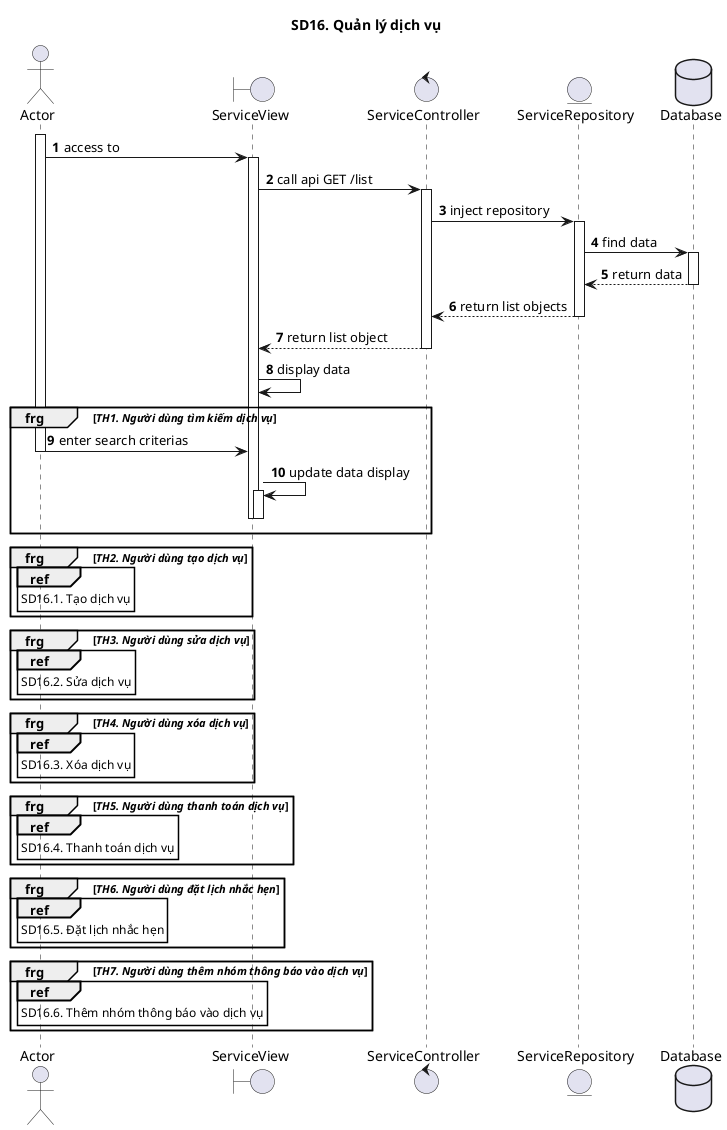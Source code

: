 @startuml SQ
autonumber
title SD16. Quản lý dịch vụ
actor "Actor" as actor
boundary "ServiceView" as view
control "ServiceController" as controller
entity "ServiceRepository" as model
database "Database" as database
activate actor
actor -> view : access to
activate view
view -> controller : call api GET /list
activate controller
controller -> model : inject repository
activate model
model -> database : find data
activate database
database --> model : return data
deactivate database
model --> controller: return list objects
deactivate model
controller --> view : return list object
deactivate controller
view -> view: display data
group frg [//TH1. Người dùng tìm kiếm dịch vụ//]
actor -> view : enter search criterias
deactivate actor
view -> view: update data display
activate view
deactivate view
deactivate view
end
group frg [//TH2. Người dùng tạo dịch vụ//]
ref over actor
SD16.1. Tạo dịch vụ
end ref
end
group frg [//TH3. Người dùng sửa dịch vụ//]
ref over actor
SD16.2. Sửa dịch vụ
end ref
end
group frg [//TH4. Người dùng xóa dịch vụ//]
ref over actor
SD16.3. Xóa dịch vụ
end ref
end
group frg [//TH5. Người dùng thanh toán dịch vụ//]
ref over actor
SD16.4. Thanh toán dịch vụ
end ref
end
group frg [//TH6. Người dùng đặt lịch nhắc hẹn//]
ref over actor
SD16.5. Đặt lịch nhắc hẹn
end ref
end
group frg [//TH7. Người dùng thêm nhóm thông báo vào dịch vụ//]
ref over actor
SD16.6. Thêm nhóm thông báo vào dịch vụ
end ref
end
@enduml